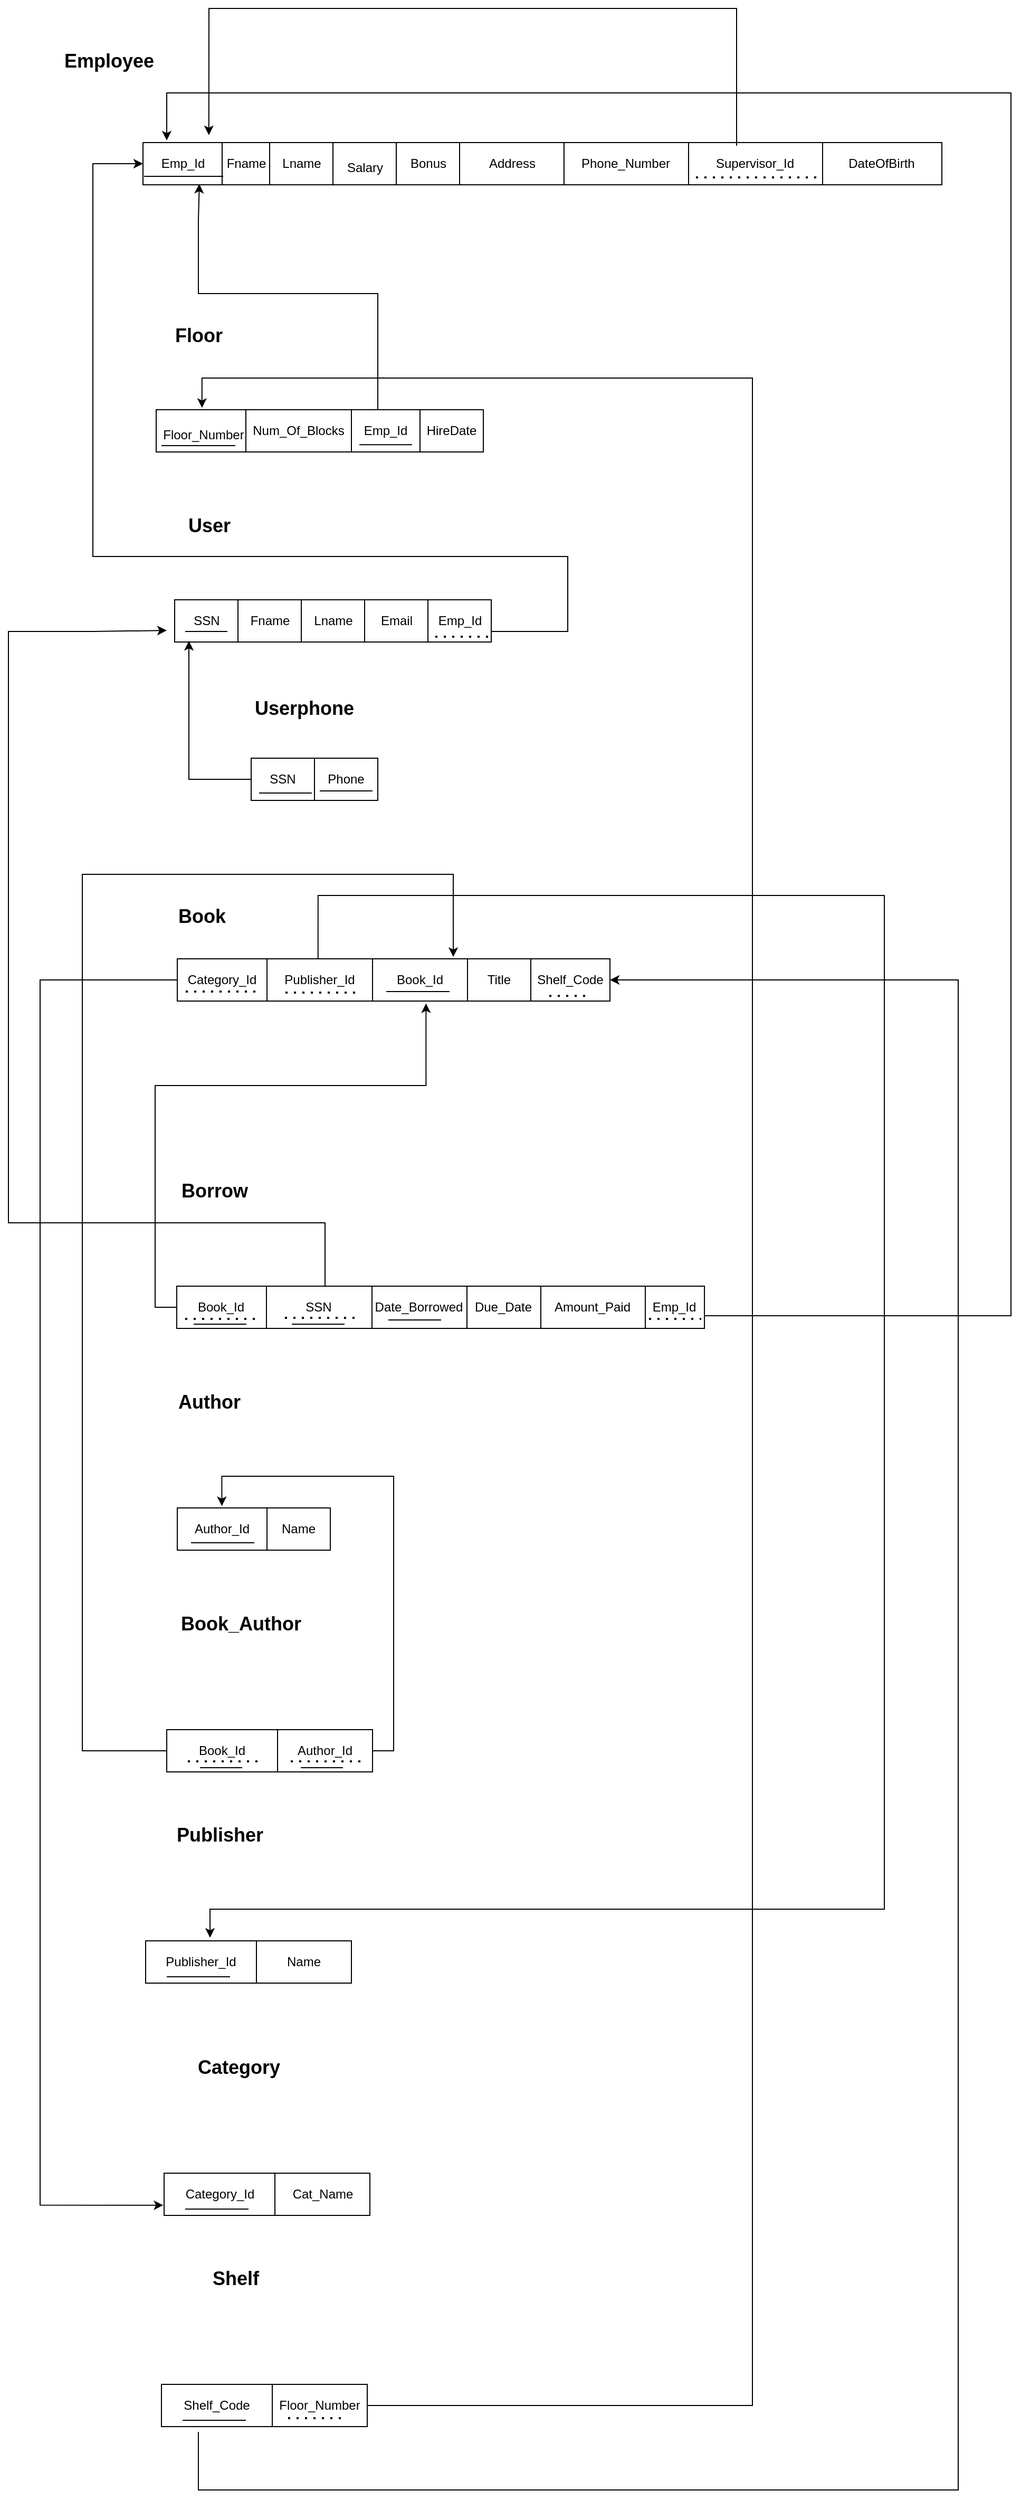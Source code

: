 <mxfile version="25.0.2">
  <diagram name="Page-1" id="RaXDIYB4RA_Cb1EncW4o">
    <mxGraphModel dx="1195" dy="803" grid="1" gridSize="10" guides="1" tooltips="1" connect="1" arrows="1" fold="1" page="1" pageScale="1" pageWidth="3300" pageHeight="4681" math="0" shadow="0">
      <root>
        <mxCell id="0" />
        <mxCell id="1" parent="0" />
        <mxCell id="tJPU9x7gonIQyWj_EVGw-1" value="&lt;h2 style=&quot;text-wrap: wrap;&quot;&gt;Employee &lt;/h2&gt;" style="text;html=1;align=center;verticalAlign=middle;resizable=0;points=[];autosize=1;strokeColor=none;fillColor=none;" parent="1" vertex="1">
          <mxGeometry x="180" y="30" width="110" height="60" as="geometry" />
        </mxCell>
        <mxCell id="tJPU9x7gonIQyWj_EVGw-2" value="" style="shape=table;startSize=0;container=1;collapsible=0;childLayout=tableLayout;" parent="1" vertex="1">
          <mxGeometry x="567.5" y="137" width="98.98" height="40" as="geometry" />
        </mxCell>
        <mxCell id="tJPU9x7gonIQyWj_EVGw-3" value="" style="shape=tableRow;horizontal=0;startSize=0;swimlaneHead=0;swimlaneBody=0;strokeColor=inherit;top=0;left=0;bottom=0;right=0;collapsible=0;dropTarget=0;fillColor=none;points=[[0,0.5],[1,0.5]];portConstraint=eastwest;" parent="tJPU9x7gonIQyWj_EVGw-2" vertex="1">
          <mxGeometry width="98.98" height="40" as="geometry" />
        </mxCell>
        <mxCell id="tJPU9x7gonIQyWj_EVGw-4" value="Address" style="shape=partialRectangle;html=1;whiteSpace=wrap;connectable=0;strokeColor=inherit;overflow=hidden;fillColor=none;top=0;left=0;bottom=0;right=0;pointerEvents=1;" parent="tJPU9x7gonIQyWj_EVGw-3" vertex="1">
          <mxGeometry width="99" height="40" as="geometry">
            <mxRectangle width="99" height="40" as="alternateBounds" />
          </mxGeometry>
        </mxCell>
        <mxCell id="tJPU9x7gonIQyWj_EVGw-6" value="" style="shape=table;startSize=0;container=1;collapsible=0;childLayout=tableLayout;" parent="1" vertex="1">
          <mxGeometry x="267.5" y="137" width="300" height="40" as="geometry" />
        </mxCell>
        <mxCell id="tJPU9x7gonIQyWj_EVGw-7" value="" style="shape=tableRow;horizontal=0;startSize=0;swimlaneHead=0;swimlaneBody=0;strokeColor=inherit;top=0;left=0;bottom=0;right=0;collapsible=0;dropTarget=0;fillColor=none;points=[[0,0.5],[1,0.5]];portConstraint=eastwest;" parent="tJPU9x7gonIQyWj_EVGw-6" vertex="1">
          <mxGeometry width="300" height="40" as="geometry" />
        </mxCell>
        <mxCell id="tJPU9x7gonIQyWj_EVGw-8" value="Emp_Id" style="shape=partialRectangle;html=1;whiteSpace=wrap;connectable=0;strokeColor=inherit;overflow=hidden;fillColor=none;top=0;left=0;bottom=0;right=0;pointerEvents=1;" parent="tJPU9x7gonIQyWj_EVGw-7" vertex="1">
          <mxGeometry width="75" height="40" as="geometry">
            <mxRectangle width="75" height="40" as="alternateBounds" />
          </mxGeometry>
        </mxCell>
        <mxCell id="tJPU9x7gonIQyWj_EVGw-9" value="Fname" style="shape=partialRectangle;html=1;whiteSpace=wrap;connectable=0;strokeColor=inherit;overflow=hidden;fillColor=none;top=0;left=0;bottom=0;right=0;pointerEvents=1;" parent="tJPU9x7gonIQyWj_EVGw-7" vertex="1">
          <mxGeometry x="75" width="45" height="40" as="geometry">
            <mxRectangle width="45" height="40" as="alternateBounds" />
          </mxGeometry>
        </mxCell>
        <mxCell id="tJPU9x7gonIQyWj_EVGw-10" value="Lname" style="shape=partialRectangle;html=1;whiteSpace=wrap;connectable=0;strokeColor=inherit;overflow=hidden;fillColor=none;top=0;left=0;bottom=0;right=0;pointerEvents=1;" parent="tJPU9x7gonIQyWj_EVGw-7" vertex="1">
          <mxGeometry x="120" width="60" height="40" as="geometry">
            <mxRectangle width="60" height="40" as="alternateBounds" />
          </mxGeometry>
        </mxCell>
        <mxCell id="tJPU9x7gonIQyWj_EVGw-11" value="&lt;br&gt;Salary&lt;div&gt;&lt;br/&gt;&lt;/div&gt;" style="shape=partialRectangle;html=1;whiteSpace=wrap;connectable=0;strokeColor=inherit;overflow=hidden;fillColor=none;top=0;left=0;bottom=0;right=0;pointerEvents=1;" parent="tJPU9x7gonIQyWj_EVGw-7" vertex="1">
          <mxGeometry x="180" width="60" height="40" as="geometry">
            <mxRectangle width="60" height="40" as="alternateBounds" />
          </mxGeometry>
        </mxCell>
        <mxCell id="tJPU9x7gonIQyWj_EVGw-12" value="Bonus" style="shape=partialRectangle;html=1;whiteSpace=wrap;connectable=0;strokeColor=inherit;overflow=hidden;fillColor=none;top=0;left=0;bottom=0;right=0;pointerEvents=1;" parent="tJPU9x7gonIQyWj_EVGw-7" vertex="1">
          <mxGeometry x="240" width="60" height="40" as="geometry">
            <mxRectangle width="60" height="40" as="alternateBounds" />
          </mxGeometry>
        </mxCell>
        <mxCell id="tJPU9x7gonIQyWj_EVGw-19" value="" style="shape=table;startSize=0;container=1;collapsible=0;childLayout=tableLayout;" parent="1" vertex="1">
          <mxGeometry x="666.48" y="137" width="358.04" height="40" as="geometry" />
        </mxCell>
        <mxCell id="tJPU9x7gonIQyWj_EVGw-20" value="" style="shape=tableRow;horizontal=0;startSize=0;swimlaneHead=0;swimlaneBody=0;strokeColor=inherit;top=0;left=0;bottom=0;right=0;collapsible=0;dropTarget=0;fillColor=none;points=[[0,0.5],[1,0.5]];portConstraint=eastwest;" parent="tJPU9x7gonIQyWj_EVGw-19" vertex="1">
          <mxGeometry width="358.04" height="40" as="geometry" />
        </mxCell>
        <mxCell id="tJPU9x7gonIQyWj_EVGw-21" value="Phone_Number" style="shape=partialRectangle;html=1;whiteSpace=wrap;connectable=0;strokeColor=inherit;overflow=hidden;fillColor=none;top=0;left=0;bottom=0;right=0;pointerEvents=1;" parent="tJPU9x7gonIQyWj_EVGw-20" vertex="1">
          <mxGeometry width="118" height="40" as="geometry">
            <mxRectangle width="118" height="40" as="alternateBounds" />
          </mxGeometry>
        </mxCell>
        <mxCell id="tJPU9x7gonIQyWj_EVGw-22" value="Supervisor_Id" style="shape=partialRectangle;html=1;whiteSpace=wrap;connectable=0;strokeColor=inherit;overflow=hidden;fillColor=none;top=0;left=0;bottom=0;right=0;pointerEvents=1;" parent="tJPU9x7gonIQyWj_EVGw-20" vertex="1">
          <mxGeometry x="118" width="127" height="40" as="geometry">
            <mxRectangle width="127" height="40" as="alternateBounds" />
          </mxGeometry>
        </mxCell>
        <mxCell id="tJPU9x7gonIQyWj_EVGw-23" value="DateOfBirth" style="shape=partialRectangle;html=1;whiteSpace=wrap;connectable=0;strokeColor=inherit;overflow=hidden;fillColor=none;top=0;left=0;bottom=0;right=0;pointerEvents=1;" parent="tJPU9x7gonIQyWj_EVGw-20" vertex="1">
          <mxGeometry x="245" width="113" height="40" as="geometry">
            <mxRectangle width="113" height="40" as="alternateBounds" />
          </mxGeometry>
        </mxCell>
        <mxCell id="tJPU9x7gonIQyWj_EVGw-25" value="" style="endArrow=none;dashed=1;html=1;dashPattern=1 3;strokeWidth=2;rounded=0;" parent="1" edge="1">
          <mxGeometry width="50" height="50" relative="1" as="geometry">
            <mxPoint x="905.5" y="170" as="sourcePoint" />
            <mxPoint x="785.5" y="170" as="targetPoint" />
          </mxGeometry>
        </mxCell>
        <mxCell id="tJPU9x7gonIQyWj_EVGw-26" value="" style="endArrow=none;html=1;rounded=0;exitX=0;exitY=0.5;exitDx=0;exitDy=0;" parent="1" edge="1">
          <mxGeometry width="50" height="50" relative="1" as="geometry">
            <mxPoint x="268.5" y="169" as="sourcePoint" />
            <mxPoint x="343.5" y="169" as="targetPoint" />
          </mxGeometry>
        </mxCell>
        <mxCell id="tJPU9x7gonIQyWj_EVGw-36" value="&lt;h2 style=&quot;text-wrap: wrap;&quot;&gt;Floor &lt;/h2&gt;" style="text;html=1;align=center;verticalAlign=middle;resizable=0;points=[];autosize=1;strokeColor=none;fillColor=none;" parent="1" vertex="1">
          <mxGeometry x="285" y="290" width="70" height="60" as="geometry" />
        </mxCell>
        <mxCell id="tJPU9x7gonIQyWj_EVGw-55" value="" style="shape=table;startSize=0;container=1;collapsible=0;childLayout=tableLayout;" parent="1" vertex="1">
          <mxGeometry x="370" y="390" width="115" height="-10" as="geometry" />
        </mxCell>
        <mxCell id="tJPU9x7gonIQyWj_EVGw-56" value="" style="shape=tableRow;horizontal=0;startSize=0;swimlaneHead=0;swimlaneBody=0;strokeColor=inherit;top=0;left=0;bottom=0;right=0;collapsible=0;dropTarget=0;fillColor=none;points=[[0,0.5],[1,0.5]];portConstraint=eastwest;" parent="tJPU9x7gonIQyWj_EVGw-55" vertex="1" visible="0">
          <mxGeometry width="115" height="40" as="geometry" />
        </mxCell>
        <mxCell id="tJPU9x7gonIQyWj_EVGw-57" value="Manager_Emp_Id" style="shape=partialRectangle;html=1;whiteSpace=wrap;connectable=0;strokeColor=inherit;overflow=hidden;fillColor=none;top=0;left=0;bottom=0;right=0;pointerEvents=1;" parent="tJPU9x7gonIQyWj_EVGw-56" vertex="1">
          <mxGeometry width="115" height="40" as="geometry">
            <mxRectangle width="115" height="40" as="alternateBounds" />
          </mxGeometry>
        </mxCell>
        <mxCell id="tJPU9x7gonIQyWj_EVGw-51" value="" style="shape=table;startSize=0;container=1;collapsible=0;childLayout=tableLayout;" parent="1" vertex="1">
          <mxGeometry x="280" y="390" width="90" height="40" as="geometry" />
        </mxCell>
        <mxCell id="tJPU9x7gonIQyWj_EVGw-52" value="" style="shape=tableRow;horizontal=0;startSize=0;swimlaneHead=0;swimlaneBody=0;strokeColor=inherit;top=0;left=0;bottom=0;right=0;collapsible=0;dropTarget=0;fillColor=none;points=[[0,0.5],[1,0.5]];portConstraint=eastwest;" parent="tJPU9x7gonIQyWj_EVGw-51" vertex="1">
          <mxGeometry width="90" height="40" as="geometry" />
        </mxCell>
        <mxCell id="tJPU9x7gonIQyWj_EVGw-53" value="&#xa;Floor_Number&#xa;&#xa;" style="shape=partialRectangle;html=1;whiteSpace=wrap;connectable=0;strokeColor=inherit;overflow=hidden;fillColor=none;top=0;left=0;bottom=0;right=0;pointerEvents=1;" parent="tJPU9x7gonIQyWj_EVGw-52" vertex="1">
          <mxGeometry width="90" height="40" as="geometry">
            <mxRectangle width="90" height="40" as="alternateBounds" />
          </mxGeometry>
        </mxCell>
        <mxCell id="tJPU9x7gonIQyWj_EVGw-59" value="" style="shape=table;startSize=0;container=1;collapsible=0;childLayout=tableLayout;" parent="1" vertex="1">
          <mxGeometry x="330" y="390" width="115" height="-10" as="geometry" />
        </mxCell>
        <mxCell id="tJPU9x7gonIQyWj_EVGw-60" value="" style="shape=tableRow;horizontal=0;startSize=0;swimlaneHead=0;swimlaneBody=0;strokeColor=inherit;top=0;left=0;bottom=0;right=0;collapsible=0;dropTarget=0;fillColor=none;points=[[0,0.5],[1,0.5]];portConstraint=eastwest;" parent="tJPU9x7gonIQyWj_EVGw-59" vertex="1" visible="0">
          <mxGeometry width="115" height="40" as="geometry" />
        </mxCell>
        <mxCell id="tJPU9x7gonIQyWj_EVGw-61" value="Manager_Emp_Id" style="shape=partialRectangle;html=1;whiteSpace=wrap;connectable=0;strokeColor=inherit;overflow=hidden;fillColor=none;top=0;left=0;bottom=0;right=0;pointerEvents=1;" parent="tJPU9x7gonIQyWj_EVGw-60" vertex="1">
          <mxGeometry width="115" height="40" as="geometry">
            <mxRectangle width="115" height="40" as="alternateBounds" />
          </mxGeometry>
        </mxCell>
        <mxCell id="tJPU9x7gonIQyWj_EVGw-67" value="" style="endArrow=none;html=1;rounded=0;" parent="1" edge="1">
          <mxGeometry width="50" height="50" relative="1" as="geometry">
            <mxPoint x="285" y="424" as="sourcePoint" />
            <mxPoint x="355" y="424" as="targetPoint" />
          </mxGeometry>
        </mxCell>
        <mxCell id="tJPU9x7gonIQyWj_EVGw-68" value="" style="shape=table;startSize=0;container=1;collapsible=0;childLayout=tableLayout;" parent="1" vertex="1">
          <mxGeometry x="365" y="390" width="100" height="40" as="geometry" />
        </mxCell>
        <mxCell id="tJPU9x7gonIQyWj_EVGw-69" value="" style="shape=tableRow;horizontal=0;startSize=0;swimlaneHead=0;swimlaneBody=0;strokeColor=inherit;top=0;left=0;bottom=0;right=0;collapsible=0;dropTarget=0;fillColor=none;points=[[0,0.5],[1,0.5]];portConstraint=eastwest;" parent="tJPU9x7gonIQyWj_EVGw-68" vertex="1">
          <mxGeometry width="100" height="40" as="geometry" />
        </mxCell>
        <mxCell id="tJPU9x7gonIQyWj_EVGw-70" value="Num_Of_Blocks" style="shape=partialRectangle;html=1;whiteSpace=wrap;connectable=0;strokeColor=inherit;overflow=hidden;fillColor=none;top=0;left=0;bottom=0;right=0;pointerEvents=1;" parent="tJPU9x7gonIQyWj_EVGw-69" vertex="1">
          <mxGeometry width="100" height="40" as="geometry">
            <mxRectangle width="100" height="40" as="alternateBounds" />
          </mxGeometry>
        </mxCell>
        <mxCell id="tJPU9x7gonIQyWj_EVGw-91" value="&lt;h2 style=&quot;text-wrap: wrap;&quot;&gt;User &lt;/h2&gt;" style="text;html=1;align=center;verticalAlign=middle;resizable=0;points=[];autosize=1;strokeColor=none;fillColor=none;" parent="1" vertex="1">
          <mxGeometry x="300" y="470" width="60" height="60" as="geometry" />
        </mxCell>
        <mxCell id="tJPU9x7gonIQyWj_EVGw-93" value="&lt;h2 style=&quot;text-wrap: wrap;&quot;&gt;Book &lt;/h2&gt;" style="text;html=1;align=center;verticalAlign=middle;resizable=0;points=[];autosize=1;strokeColor=none;fillColor=none;" parent="1" vertex="1">
          <mxGeometry x="287.5" y="840" width="70" height="60" as="geometry" />
        </mxCell>
        <mxCell id="tJPU9x7gonIQyWj_EVGw-94" value="" style="shape=table;startSize=0;container=1;collapsible=0;childLayout=tableLayout;" parent="1" vertex="1">
          <mxGeometry x="300" y="910" width="275" height="40" as="geometry" />
        </mxCell>
        <mxCell id="tJPU9x7gonIQyWj_EVGw-95" value="" style="shape=tableRow;horizontal=0;startSize=0;swimlaneHead=0;swimlaneBody=0;strokeColor=inherit;top=0;left=0;bottom=0;right=0;collapsible=0;dropTarget=0;fillColor=none;points=[[0,0.5],[1,0.5]];portConstraint=eastwest;" parent="tJPU9x7gonIQyWj_EVGw-94" vertex="1">
          <mxGeometry width="275" height="40" as="geometry" />
        </mxCell>
        <mxCell id="tJPU9x7gonIQyWj_EVGw-96" value="Category_Id" style="shape=partialRectangle;html=1;whiteSpace=wrap;connectable=0;strokeColor=inherit;overflow=hidden;fillColor=none;top=0;left=0;bottom=0;right=0;pointerEvents=1;" parent="tJPU9x7gonIQyWj_EVGw-95" vertex="1">
          <mxGeometry width="85" height="40" as="geometry">
            <mxRectangle width="85" height="40" as="alternateBounds" />
          </mxGeometry>
        </mxCell>
        <mxCell id="tJPU9x7gonIQyWj_EVGw-97" value="Publisher_Id" style="shape=partialRectangle;html=1;whiteSpace=wrap;connectable=0;strokeColor=inherit;overflow=hidden;fillColor=none;top=0;left=0;bottom=0;right=0;pointerEvents=1;" parent="tJPU9x7gonIQyWj_EVGw-95" vertex="1">
          <mxGeometry x="85" width="100" height="40" as="geometry">
            <mxRectangle width="100" height="40" as="alternateBounds" />
          </mxGeometry>
        </mxCell>
        <mxCell id="tJPU9x7gonIQyWj_EVGw-98" value="Book_Id" style="shape=partialRectangle;html=1;whiteSpace=wrap;connectable=0;strokeColor=inherit;overflow=hidden;fillColor=none;top=0;left=0;bottom=0;right=0;pointerEvents=1;" parent="tJPU9x7gonIQyWj_EVGw-95" vertex="1">
          <mxGeometry x="185" width="90" height="40" as="geometry">
            <mxRectangle width="90" height="40" as="alternateBounds" />
          </mxGeometry>
        </mxCell>
        <mxCell id="tJPU9x7gonIQyWj_EVGw-99" value="" style="endArrow=none;dashed=1;html=1;dashPattern=1 3;strokeWidth=2;rounded=0;" parent="1" edge="1">
          <mxGeometry width="50" height="50" relative="1" as="geometry">
            <mxPoint x="308" y="941" as="sourcePoint" />
            <mxPoint x="378" y="941" as="targetPoint" />
          </mxGeometry>
        </mxCell>
        <mxCell id="tJPU9x7gonIQyWj_EVGw-100" value="" style="endArrow=none;dashed=1;html=1;dashPattern=1 3;strokeWidth=2;rounded=0;" parent="1" edge="1">
          <mxGeometry width="50" height="50" relative="1" as="geometry">
            <mxPoint x="402.5" y="942" as="sourcePoint" />
            <mxPoint x="472.5" y="942" as="targetPoint" />
          </mxGeometry>
        </mxCell>
        <mxCell id="tJPU9x7gonIQyWj_EVGw-101" value="" style="endArrow=none;html=1;rounded=0;" parent="1" edge="1">
          <mxGeometry width="50" height="50" relative="1" as="geometry">
            <mxPoint x="498" y="941" as="sourcePoint" />
            <mxPoint x="558" y="941" as="targetPoint" />
          </mxGeometry>
        </mxCell>
        <mxCell id="tJPU9x7gonIQyWj_EVGw-102" value="" style="shape=table;startSize=0;container=1;collapsible=0;childLayout=tableLayout;" parent="1" vertex="1">
          <mxGeometry x="575" y="910" width="60" height="40" as="geometry" />
        </mxCell>
        <mxCell id="tJPU9x7gonIQyWj_EVGw-103" value="" style="shape=tableRow;horizontal=0;startSize=0;swimlaneHead=0;swimlaneBody=0;strokeColor=inherit;top=0;left=0;bottom=0;right=0;collapsible=0;dropTarget=0;fillColor=none;points=[[0,0.5],[1,0.5]];portConstraint=eastwest;" parent="tJPU9x7gonIQyWj_EVGw-102" vertex="1">
          <mxGeometry width="60" height="40" as="geometry" />
        </mxCell>
        <mxCell id="tJPU9x7gonIQyWj_EVGw-104" value="Title" style="shape=partialRectangle;html=1;whiteSpace=wrap;connectable=0;strokeColor=inherit;overflow=hidden;fillColor=none;top=0;left=0;bottom=0;right=0;pointerEvents=1;" parent="tJPU9x7gonIQyWj_EVGw-103" vertex="1">
          <mxGeometry width="60" height="40" as="geometry">
            <mxRectangle width="60" height="40" as="alternateBounds" />
          </mxGeometry>
        </mxCell>
        <mxCell id="tJPU9x7gonIQyWj_EVGw-105" value="&lt;h2 style=&quot;text-wrap: wrap;&quot;&gt;Borrow &lt;/h2&gt;" style="text;html=1;align=center;verticalAlign=middle;resizable=0;points=[];autosize=1;strokeColor=none;fillColor=none;" parent="1" vertex="1">
          <mxGeometry x="290" y="1100" width="90" height="60" as="geometry" />
        </mxCell>
        <mxCell id="tJPU9x7gonIQyWj_EVGw-106" value="" style="shape=table;startSize=0;container=1;collapsible=0;childLayout=tableLayout;" parent="1" vertex="1">
          <mxGeometry x="299.48" y="1220" width="275" height="40" as="geometry" />
        </mxCell>
        <mxCell id="tJPU9x7gonIQyWj_EVGw-107" value="" style="shape=tableRow;horizontal=0;startSize=0;swimlaneHead=0;swimlaneBody=0;strokeColor=inherit;top=0;left=0;bottom=0;right=0;collapsible=0;dropTarget=0;fillColor=none;points=[[0,0.5],[1,0.5]];portConstraint=eastwest;" parent="tJPU9x7gonIQyWj_EVGw-106" vertex="1">
          <mxGeometry width="275" height="40" as="geometry" />
        </mxCell>
        <mxCell id="tJPU9x7gonIQyWj_EVGw-108" value="Book_Id" style="shape=partialRectangle;html=1;whiteSpace=wrap;connectable=0;strokeColor=inherit;overflow=hidden;fillColor=none;top=0;left=0;bottom=0;right=0;pointerEvents=1;" parent="tJPU9x7gonIQyWj_EVGw-107" vertex="1">
          <mxGeometry width="85" height="40" as="geometry">
            <mxRectangle width="85" height="40" as="alternateBounds" />
          </mxGeometry>
        </mxCell>
        <mxCell id="tJPU9x7gonIQyWj_EVGw-109" value="SSN" style="shape=partialRectangle;html=1;whiteSpace=wrap;connectable=0;strokeColor=inherit;overflow=hidden;fillColor=none;top=0;left=0;bottom=0;right=0;pointerEvents=1;" parent="tJPU9x7gonIQyWj_EVGw-107" vertex="1">
          <mxGeometry x="85" width="100" height="40" as="geometry">
            <mxRectangle width="100" height="40" as="alternateBounds" />
          </mxGeometry>
        </mxCell>
        <mxCell id="tJPU9x7gonIQyWj_EVGw-110" value="Date_Borrowed" style="shape=partialRectangle;html=1;whiteSpace=wrap;connectable=0;strokeColor=inherit;overflow=hidden;fillColor=none;top=0;left=0;bottom=0;right=0;pointerEvents=1;" parent="tJPU9x7gonIQyWj_EVGw-107" vertex="1">
          <mxGeometry x="185" width="90" height="40" as="geometry">
            <mxRectangle width="90" height="40" as="alternateBounds" />
          </mxGeometry>
        </mxCell>
        <mxCell id="tJPU9x7gonIQyWj_EVGw-111" value="" style="endArrow=none;dashed=1;html=1;dashPattern=1 3;strokeWidth=2;rounded=0;" parent="1" edge="1">
          <mxGeometry width="50" height="50" relative="1" as="geometry">
            <mxPoint x="307.48" y="1251" as="sourcePoint" />
            <mxPoint x="377.48" y="1251" as="targetPoint" />
          </mxGeometry>
        </mxCell>
        <mxCell id="tJPU9x7gonIQyWj_EVGw-112" value="" style="endArrow=none;dashed=1;html=1;dashPattern=1 3;strokeWidth=2;rounded=0;" parent="1" edge="1">
          <mxGeometry width="50" height="50" relative="1" as="geometry">
            <mxPoint x="401.98" y="1250" as="sourcePoint" />
            <mxPoint x="471.98" y="1250" as="targetPoint" />
          </mxGeometry>
        </mxCell>
        <mxCell id="tJPU9x7gonIQyWj_EVGw-114" value="" style="shape=table;startSize=0;container=1;collapsible=0;childLayout=tableLayout;" parent="1" vertex="1">
          <mxGeometry x="574.48" y="1220" width="70" height="40" as="geometry" />
        </mxCell>
        <mxCell id="tJPU9x7gonIQyWj_EVGw-115" value="" style="shape=tableRow;horizontal=0;startSize=0;swimlaneHead=0;swimlaneBody=0;strokeColor=inherit;top=0;left=0;bottom=0;right=0;collapsible=0;dropTarget=0;fillColor=none;points=[[0,0.5],[1,0.5]];portConstraint=eastwest;" parent="tJPU9x7gonIQyWj_EVGw-114" vertex="1">
          <mxGeometry width="70" height="40" as="geometry" />
        </mxCell>
        <mxCell id="tJPU9x7gonIQyWj_EVGw-116" value="Due_Date" style="shape=partialRectangle;html=1;whiteSpace=wrap;connectable=0;strokeColor=inherit;overflow=hidden;fillColor=none;top=0;left=0;bottom=0;right=0;pointerEvents=1;" parent="tJPU9x7gonIQyWj_EVGw-115" vertex="1">
          <mxGeometry width="70" height="40" as="geometry">
            <mxRectangle width="70" height="40" as="alternateBounds" />
          </mxGeometry>
        </mxCell>
        <mxCell id="tJPU9x7gonIQyWj_EVGw-117" value="" style="shape=table;startSize=0;container=1;collapsible=0;childLayout=tableLayout;" parent="1" vertex="1">
          <mxGeometry x="644.48" y="1220" width="155.04" height="40" as="geometry" />
        </mxCell>
        <mxCell id="tJPU9x7gonIQyWj_EVGw-118" value="" style="shape=tableRow;horizontal=0;startSize=0;swimlaneHead=0;swimlaneBody=0;strokeColor=inherit;top=0;left=0;bottom=0;right=0;collapsible=0;dropTarget=0;fillColor=none;points=[[0,0.5],[1,0.5]];portConstraint=eastwest;" parent="tJPU9x7gonIQyWj_EVGw-117" vertex="1">
          <mxGeometry width="155.04" height="40" as="geometry" />
        </mxCell>
        <mxCell id="tJPU9x7gonIQyWj_EVGw-119" value="Amount_Paid" style="shape=partialRectangle;html=1;whiteSpace=wrap;connectable=0;strokeColor=inherit;overflow=hidden;fillColor=none;top=0;left=0;bottom=0;right=0;pointerEvents=1;" parent="tJPU9x7gonIQyWj_EVGw-118" vertex="1">
          <mxGeometry width="99" height="40" as="geometry">
            <mxRectangle width="99" height="40" as="alternateBounds" />
          </mxGeometry>
        </mxCell>
        <mxCell id="tJPU9x7gonIQyWj_EVGw-120" value="Emp_Id" style="shape=partialRectangle;html=1;whiteSpace=wrap;connectable=0;strokeColor=inherit;overflow=hidden;fillColor=none;top=0;left=0;bottom=0;right=0;pointerEvents=1;" parent="tJPU9x7gonIQyWj_EVGw-118" vertex="1">
          <mxGeometry x="99" width="56" height="40" as="geometry">
            <mxRectangle width="56" height="40" as="alternateBounds" />
          </mxGeometry>
        </mxCell>
        <mxCell id="tJPU9x7gonIQyWj_EVGw-130" value="&lt;h2 style=&quot;text-wrap: wrap;&quot;&gt;Author  &lt;/h2&gt;" style="text;html=1;align=center;verticalAlign=middle;resizable=0;points=[];autosize=1;strokeColor=none;fillColor=none;" parent="1" vertex="1">
          <mxGeometry x="290" y="1300" width="80" height="60" as="geometry" />
        </mxCell>
        <mxCell id="tJPU9x7gonIQyWj_EVGw-132" value="" style="shape=table;startSize=0;container=1;collapsible=0;childLayout=tableLayout;" parent="1" vertex="1">
          <mxGeometry x="300" y="1430" width="145" height="40" as="geometry" />
        </mxCell>
        <mxCell id="tJPU9x7gonIQyWj_EVGw-133" value="" style="shape=tableRow;horizontal=0;startSize=0;swimlaneHead=0;swimlaneBody=0;strokeColor=inherit;top=0;left=0;bottom=0;right=0;collapsible=0;dropTarget=0;fillColor=none;points=[[0,0.5],[1,0.5]];portConstraint=eastwest;" parent="tJPU9x7gonIQyWj_EVGw-132" vertex="1">
          <mxGeometry width="145" height="40" as="geometry" />
        </mxCell>
        <mxCell id="tJPU9x7gonIQyWj_EVGw-134" value="Author_Id" style="shape=partialRectangle;html=1;whiteSpace=wrap;connectable=0;strokeColor=inherit;overflow=hidden;fillColor=none;top=0;left=0;bottom=0;right=0;pointerEvents=1;" parent="tJPU9x7gonIQyWj_EVGw-133" vertex="1">
          <mxGeometry width="85" height="40" as="geometry">
            <mxRectangle width="85" height="40" as="alternateBounds" />
          </mxGeometry>
        </mxCell>
        <mxCell id="tJPU9x7gonIQyWj_EVGw-135" value="Name" style="shape=partialRectangle;html=1;whiteSpace=wrap;connectable=0;strokeColor=inherit;overflow=hidden;fillColor=none;top=0;left=0;bottom=0;right=0;pointerEvents=1;" parent="tJPU9x7gonIQyWj_EVGw-133" vertex="1">
          <mxGeometry x="85" width="60" height="40" as="geometry">
            <mxRectangle width="60" height="40" as="alternateBounds" />
          </mxGeometry>
        </mxCell>
        <mxCell id="tJPU9x7gonIQyWj_EVGw-136" value="" style="endArrow=none;html=1;rounded=0;" parent="1" edge="1">
          <mxGeometry width="50" height="50" relative="1" as="geometry">
            <mxPoint x="313" y="1463" as="sourcePoint" />
            <mxPoint x="373" y="1463" as="targetPoint" />
          </mxGeometry>
        </mxCell>
        <mxCell id="tJPU9x7gonIQyWj_EVGw-149" value="" style="shape=table;startSize=0;container=1;collapsible=0;childLayout=tableLayout;" parent="1" vertex="1">
          <mxGeometry x="290" y="1640" width="195" height="40" as="geometry" />
        </mxCell>
        <mxCell id="tJPU9x7gonIQyWj_EVGw-150" value="" style="shape=tableRow;horizontal=0;startSize=0;swimlaneHead=0;swimlaneBody=0;strokeColor=inherit;top=0;left=0;bottom=0;right=0;collapsible=0;dropTarget=0;fillColor=none;points=[[0,0.5],[1,0.5]];portConstraint=eastwest;" parent="tJPU9x7gonIQyWj_EVGw-149" vertex="1">
          <mxGeometry width="195" height="40" as="geometry" />
        </mxCell>
        <mxCell id="tJPU9x7gonIQyWj_EVGw-151" value="Book_Id" style="shape=partialRectangle;html=1;whiteSpace=wrap;connectable=0;strokeColor=inherit;overflow=hidden;fillColor=none;top=0;left=0;bottom=0;right=0;pointerEvents=1;" parent="tJPU9x7gonIQyWj_EVGw-150" vertex="1">
          <mxGeometry width="105" height="40" as="geometry">
            <mxRectangle width="105" height="40" as="alternateBounds" />
          </mxGeometry>
        </mxCell>
        <mxCell id="tJPU9x7gonIQyWj_EVGw-152" value="Author_Id" style="shape=partialRectangle;html=1;whiteSpace=wrap;connectable=0;strokeColor=inherit;overflow=hidden;fillColor=none;top=0;left=0;bottom=0;right=0;pointerEvents=1;" parent="tJPU9x7gonIQyWj_EVGw-150" vertex="1">
          <mxGeometry x="105" width="90" height="40" as="geometry">
            <mxRectangle width="90" height="40" as="alternateBounds" />
          </mxGeometry>
        </mxCell>
        <mxCell id="tJPU9x7gonIQyWj_EVGw-153" value="&lt;h2 style=&quot;text-wrap: wrap;&quot;&gt;Book_Author  &lt;/h2&gt;" style="text;html=1;align=center;verticalAlign=middle;resizable=0;points=[];autosize=1;strokeColor=none;fillColor=none;" parent="1" vertex="1">
          <mxGeometry x="290" y="1510" width="140" height="60" as="geometry" />
        </mxCell>
        <mxCell id="tJPU9x7gonIQyWj_EVGw-154" value="" style="endArrow=none;dashed=1;html=1;dashPattern=1 3;strokeWidth=2;rounded=0;" parent="1" edge="1">
          <mxGeometry width="50" height="50" relative="1" as="geometry">
            <mxPoint x="310" y="1670" as="sourcePoint" />
            <mxPoint x="380" y="1670" as="targetPoint" />
          </mxGeometry>
        </mxCell>
        <mxCell id="tJPU9x7gonIQyWj_EVGw-155" value="" style="endArrow=none;dashed=1;html=1;dashPattern=1 3;strokeWidth=2;rounded=0;" parent="1" edge="1">
          <mxGeometry width="50" height="50" relative="1" as="geometry">
            <mxPoint x="407.5" y="1670" as="sourcePoint" />
            <mxPoint x="477.5" y="1670" as="targetPoint" />
          </mxGeometry>
        </mxCell>
        <mxCell id="tJPU9x7gonIQyWj_EVGw-164" value="" style="shape=table;startSize=0;container=1;collapsible=0;childLayout=tableLayout;" parent="1" vertex="1">
          <mxGeometry x="287.5" y="2060" width="195" height="40" as="geometry" />
        </mxCell>
        <mxCell id="tJPU9x7gonIQyWj_EVGw-165" value="" style="shape=tableRow;horizontal=0;startSize=0;swimlaneHead=0;swimlaneBody=0;strokeColor=inherit;top=0;left=0;bottom=0;right=0;collapsible=0;dropTarget=0;fillColor=none;points=[[0,0.5],[1,0.5]];portConstraint=eastwest;" parent="tJPU9x7gonIQyWj_EVGw-164" vertex="1">
          <mxGeometry width="195" height="40" as="geometry" />
        </mxCell>
        <mxCell id="tJPU9x7gonIQyWj_EVGw-166" value="Category_Id" style="shape=partialRectangle;html=1;whiteSpace=wrap;connectable=0;strokeColor=inherit;overflow=hidden;fillColor=none;top=0;left=0;bottom=0;right=0;pointerEvents=1;" parent="tJPU9x7gonIQyWj_EVGw-165" vertex="1">
          <mxGeometry width="105" height="40" as="geometry">
            <mxRectangle width="105" height="40" as="alternateBounds" />
          </mxGeometry>
        </mxCell>
        <mxCell id="tJPU9x7gonIQyWj_EVGw-167" value="Cat_Name" style="shape=partialRectangle;html=1;whiteSpace=wrap;connectable=0;strokeColor=inherit;overflow=hidden;fillColor=none;top=0;left=0;bottom=0;right=0;pointerEvents=1;" parent="tJPU9x7gonIQyWj_EVGw-165" vertex="1">
          <mxGeometry x="105" width="90" height="40" as="geometry">
            <mxRectangle width="90" height="40" as="alternateBounds" />
          </mxGeometry>
        </mxCell>
        <mxCell id="tJPU9x7gonIQyWj_EVGw-168" value="&lt;h2 style=&quot;text-wrap: wrap;&quot;&gt; Category    &lt;/h2&gt;" style="text;html=1;align=center;verticalAlign=middle;resizable=0;points=[];autosize=1;strokeColor=none;fillColor=none;" parent="1" vertex="1">
          <mxGeometry x="307.5" y="1930" width="100" height="60" as="geometry" />
        </mxCell>
        <mxCell id="tJPU9x7gonIQyWj_EVGw-169" value="" style="endArrow=none;html=1;rounded=0;" parent="1" edge="1">
          <mxGeometry width="50" height="50" relative="1" as="geometry">
            <mxPoint x="307.5" y="2094" as="sourcePoint" />
            <mxPoint x="367.5" y="2094" as="targetPoint" />
          </mxGeometry>
        </mxCell>
        <mxCell id="tJPU9x7gonIQyWj_EVGw-170" value="" style="shape=table;startSize=0;container=1;collapsible=0;childLayout=tableLayout;" parent="1" vertex="1">
          <mxGeometry x="285" y="2260" width="195" height="40" as="geometry" />
        </mxCell>
        <mxCell id="tJPU9x7gonIQyWj_EVGw-171" value="" style="shape=tableRow;horizontal=0;startSize=0;swimlaneHead=0;swimlaneBody=0;strokeColor=inherit;top=0;left=0;bottom=0;right=0;collapsible=0;dropTarget=0;fillColor=none;points=[[0,0.5],[1,0.5]];portConstraint=eastwest;" parent="tJPU9x7gonIQyWj_EVGw-170" vertex="1">
          <mxGeometry width="195" height="40" as="geometry" />
        </mxCell>
        <mxCell id="tJPU9x7gonIQyWj_EVGw-172" value="Shelf_Code" style="shape=partialRectangle;html=1;whiteSpace=wrap;connectable=0;strokeColor=inherit;overflow=hidden;fillColor=none;top=0;left=0;bottom=0;right=0;pointerEvents=1;" parent="tJPU9x7gonIQyWj_EVGw-171" vertex="1">
          <mxGeometry width="105" height="40" as="geometry">
            <mxRectangle width="105" height="40" as="alternateBounds" />
          </mxGeometry>
        </mxCell>
        <mxCell id="tJPU9x7gonIQyWj_EVGw-173" value="Floor_Number" style="shape=partialRectangle;html=1;whiteSpace=wrap;connectable=0;strokeColor=inherit;overflow=hidden;fillColor=none;top=0;left=0;bottom=0;right=0;pointerEvents=1;" parent="tJPU9x7gonIQyWj_EVGw-171" vertex="1">
          <mxGeometry x="105" width="90" height="40" as="geometry">
            <mxRectangle width="90" height="40" as="alternateBounds" />
          </mxGeometry>
        </mxCell>
        <mxCell id="tJPU9x7gonIQyWj_EVGw-174" value="&lt;h2 style=&quot;text-wrap: wrap;&quot;&gt; Shelf    &lt;/h2&gt;" style="text;html=1;align=center;verticalAlign=middle;resizable=0;points=[];autosize=1;strokeColor=none;fillColor=none;" parent="1" vertex="1">
          <mxGeometry x="320" y="2130" width="70" height="60" as="geometry" />
        </mxCell>
        <mxCell id="tJPU9x7gonIQyWj_EVGw-175" value="" style="endArrow=none;html=1;rounded=0;" parent="1" edge="1">
          <mxGeometry width="50" height="50" relative="1" as="geometry">
            <mxPoint x="305" y="2294" as="sourcePoint" />
            <mxPoint x="365" y="2294" as="targetPoint" />
          </mxGeometry>
        </mxCell>
        <mxCell id="tJPU9x7gonIQyWj_EVGw-156" value="" style="shape=table;startSize=0;container=1;collapsible=0;childLayout=tableLayout;" parent="1" vertex="1">
          <mxGeometry x="270" y="1840" width="195" height="40" as="geometry" />
        </mxCell>
        <mxCell id="tJPU9x7gonIQyWj_EVGw-157" value="" style="shape=tableRow;horizontal=0;startSize=0;swimlaneHead=0;swimlaneBody=0;strokeColor=inherit;top=0;left=0;bottom=0;right=0;collapsible=0;dropTarget=0;fillColor=none;points=[[0,0.5],[1,0.5]];portConstraint=eastwest;" parent="tJPU9x7gonIQyWj_EVGw-156" vertex="1">
          <mxGeometry width="195" height="40" as="geometry" />
        </mxCell>
        <mxCell id="tJPU9x7gonIQyWj_EVGw-158" value="Publisher_Id" style="shape=partialRectangle;html=1;whiteSpace=wrap;connectable=0;strokeColor=inherit;overflow=hidden;fillColor=none;top=0;left=0;bottom=0;right=0;pointerEvents=1;" parent="tJPU9x7gonIQyWj_EVGw-157" vertex="1">
          <mxGeometry width="105" height="40" as="geometry">
            <mxRectangle width="105" height="40" as="alternateBounds" />
          </mxGeometry>
        </mxCell>
        <mxCell id="tJPU9x7gonIQyWj_EVGw-159" value="Name" style="shape=partialRectangle;html=1;whiteSpace=wrap;connectable=0;strokeColor=inherit;overflow=hidden;fillColor=none;top=0;left=0;bottom=0;right=0;pointerEvents=1;" parent="tJPU9x7gonIQyWj_EVGw-157" vertex="1">
          <mxGeometry x="105" width="90" height="40" as="geometry">
            <mxRectangle width="90" height="40" as="alternateBounds" />
          </mxGeometry>
        </mxCell>
        <mxCell id="tJPU9x7gonIQyWj_EVGw-160" value="&lt;h2 style=&quot;text-wrap: wrap;&quot;&gt; Publisher   &lt;/h2&gt;" style="text;html=1;align=center;verticalAlign=middle;resizable=0;points=[];autosize=1;strokeColor=none;fillColor=none;" parent="1" vertex="1">
          <mxGeometry x="285" y="1710" width="110" height="60" as="geometry" />
        </mxCell>
        <mxCell id="tJPU9x7gonIQyWj_EVGw-163" value="" style="endArrow=none;html=1;rounded=0;" parent="1" edge="1">
          <mxGeometry width="50" height="50" relative="1" as="geometry">
            <mxPoint x="290" y="1874" as="sourcePoint" />
            <mxPoint x="350" y="1874" as="targetPoint" />
          </mxGeometry>
        </mxCell>
        <mxCell id="tJPU9x7gonIQyWj_EVGw-185" style="edgeStyle=orthogonalEdgeStyle;rounded=0;orthogonalLoop=1;jettySize=auto;html=1;exitX=0;exitY=0.5;exitDx=0;exitDy=0;entryX=0.857;entryY=1.055;entryDx=0;entryDy=0;entryPerimeter=0;" parent="1" source="tJPU9x7gonIQyWj_EVGw-107" target="tJPU9x7gonIQyWj_EVGw-95" edge="1">
          <mxGeometry relative="1" as="geometry">
            <Array as="points">
              <mxPoint x="279" y="1240" />
              <mxPoint x="279" y="1030" />
              <mxPoint x="536" y="1030" />
            </Array>
          </mxGeometry>
        </mxCell>
        <mxCell id="tJPU9x7gonIQyWj_EVGw-186" style="edgeStyle=orthogonalEdgeStyle;rounded=0;orthogonalLoop=1;jettySize=auto;html=1;" parent="1" edge="1" source="tJPU9x7gonIQyWj_EVGw-118">
          <mxGeometry relative="1" as="geometry">
            <mxPoint x="790" y="1440" as="sourcePoint" />
            <mxPoint x="290" y="135" as="targetPoint" />
            <Array as="points">
              <mxPoint x="1090" y="1248" />
              <mxPoint x="1090" y="90" />
              <mxPoint x="290" y="90" />
              <mxPoint x="290" y="135" />
            </Array>
          </mxGeometry>
        </mxCell>
        <mxCell id="tJPU9x7gonIQyWj_EVGw-188" value="" style="endArrow=classic;html=1;rounded=0;entryX=-0.125;entryY=0.725;entryDx=0;entryDy=0;entryPerimeter=0;" parent="1" target="j-Yj_T3Q55BayFIlYUzS-52" edge="1">
          <mxGeometry width="50" height="50" relative="1" as="geometry">
            <mxPoint x="440" y="1220" as="sourcePoint" />
            <mxPoint x="250" y="599" as="targetPoint" />
            <Array as="points">
              <mxPoint x="440" y="1160" />
              <mxPoint x="430" y="1160" />
              <mxPoint x="330" y="1160" />
              <mxPoint x="140" y="1160" />
              <mxPoint x="140" y="940" />
              <mxPoint x="140" y="810" />
              <mxPoint x="140" y="730" />
              <mxPoint x="140" y="700" />
              <mxPoint x="140" y="600" />
              <mxPoint x="220" y="600" />
            </Array>
          </mxGeometry>
        </mxCell>
        <mxCell id="tJPU9x7gonIQyWj_EVGw-189" style="edgeStyle=orthogonalEdgeStyle;rounded=0;orthogonalLoop=1;jettySize=auto;html=1;exitX=1;exitY=0.5;exitDx=0;exitDy=0;entryX=0.291;entryY=-0.045;entryDx=0;entryDy=0;entryPerimeter=0;" parent="1" source="tJPU9x7gonIQyWj_EVGw-150" target="tJPU9x7gonIQyWj_EVGw-133" edge="1">
          <mxGeometry relative="1" as="geometry">
            <Array as="points">
              <mxPoint x="505" y="1660" />
              <mxPoint x="505" y="1400" />
              <mxPoint x="342" y="1400" />
            </Array>
          </mxGeometry>
        </mxCell>
        <mxCell id="tJPU9x7gonIQyWj_EVGw-190" style="edgeStyle=orthogonalEdgeStyle;rounded=0;orthogonalLoop=1;jettySize=auto;html=1;exitX=0;exitY=0.5;exitDx=0;exitDy=0;entryX=0.951;entryY=-0.045;entryDx=0;entryDy=0;entryPerimeter=0;" parent="1" source="tJPU9x7gonIQyWj_EVGw-150" target="tJPU9x7gonIQyWj_EVGw-95" edge="1">
          <mxGeometry relative="1" as="geometry">
            <Array as="points">
              <mxPoint x="210" y="1660" />
              <mxPoint x="210" y="830" />
              <mxPoint x="561" y="830" />
            </Array>
          </mxGeometry>
        </mxCell>
        <mxCell id="tJPU9x7gonIQyWj_EVGw-191" value="" style="endArrow=none;dashed=1;html=1;dashPattern=1 3;strokeWidth=2;rounded=0;" parent="1" edge="1">
          <mxGeometry width="50" height="50" relative="1" as="geometry">
            <mxPoint x="405" y="2292" as="sourcePoint" />
            <mxPoint x="455" y="2292" as="targetPoint" />
          </mxGeometry>
        </mxCell>
        <mxCell id="tJPU9x7gonIQyWj_EVGw-192" style="edgeStyle=orthogonalEdgeStyle;rounded=0;orthogonalLoop=1;jettySize=auto;html=1;exitX=1;exitY=0.5;exitDx=0;exitDy=0;entryX=0.482;entryY=-0.045;entryDx=0;entryDy=0;entryPerimeter=0;" parent="1" source="tJPU9x7gonIQyWj_EVGw-171" target="tJPU9x7gonIQyWj_EVGw-52" edge="1">
          <mxGeometry relative="1" as="geometry">
            <mxPoint x="824.97" y="2619.96" as="sourcePoint" />
            <mxPoint x="700" y="409.96" as="targetPoint" />
            <Array as="points">
              <mxPoint x="845" y="2280" />
              <mxPoint x="845" y="360" />
              <mxPoint x="323" y="360" />
            </Array>
          </mxGeometry>
        </mxCell>
        <mxCell id="tJPU9x7gonIQyWj_EVGw-195" style="edgeStyle=orthogonalEdgeStyle;rounded=0;orthogonalLoop=1;jettySize=auto;html=1;exitX=0.485;exitY=-0.005;exitDx=0;exitDy=0;exitPerimeter=0;entryX=0.313;entryY=-0.075;entryDx=0;entryDy=0;entryPerimeter=0;" parent="1" source="tJPU9x7gonIQyWj_EVGw-95" target="tJPU9x7gonIQyWj_EVGw-157" edge="1">
          <mxGeometry relative="1" as="geometry">
            <Array as="points">
              <mxPoint x="433" y="850" />
              <mxPoint x="970" y="850" />
              <mxPoint x="970" y="1810" />
              <mxPoint x="331" y="1810" />
            </Array>
            <mxPoint x="350" y="1830" as="targetPoint" />
          </mxGeometry>
        </mxCell>
        <mxCell id="j-Yj_T3Q55BayFIlYUzS-1" value="" style="shape=table;startSize=0;container=1;collapsible=0;childLayout=tableLayout;" vertex="1" parent="1">
          <mxGeometry x="537.5" y="570" width="60" height="40" as="geometry" />
        </mxCell>
        <mxCell id="j-Yj_T3Q55BayFIlYUzS-2" value="" style="shape=tableRow;horizontal=0;startSize=0;swimlaneHead=0;swimlaneBody=0;strokeColor=inherit;top=0;left=0;bottom=0;right=0;collapsible=0;dropTarget=0;fillColor=none;points=[[0,0.5],[1,0.5]];portConstraint=eastwest;" vertex="1" parent="j-Yj_T3Q55BayFIlYUzS-1">
          <mxGeometry width="60" height="40" as="geometry" />
        </mxCell>
        <mxCell id="j-Yj_T3Q55BayFIlYUzS-3" value="Emp_Id" style="shape=partialRectangle;html=1;whiteSpace=wrap;connectable=0;strokeColor=inherit;overflow=hidden;fillColor=none;top=0;left=0;bottom=0;right=0;pointerEvents=1;" vertex="1" parent="j-Yj_T3Q55BayFIlYUzS-2">
          <mxGeometry width="60" height="40" as="geometry">
            <mxRectangle width="60" height="40" as="alternateBounds" />
          </mxGeometry>
        </mxCell>
        <mxCell id="j-Yj_T3Q55BayFIlYUzS-4" value="" style="endArrow=none;dashed=1;html=1;dashPattern=1 3;strokeWidth=2;rounded=0;" edge="1" parent="1">
          <mxGeometry width="50" height="50" relative="1" as="geometry">
            <mxPoint x="544.5" y="605" as="sourcePoint" />
            <mxPoint x="594.5" y="605" as="targetPoint" />
          </mxGeometry>
        </mxCell>
        <mxCell id="j-Yj_T3Q55BayFIlYUzS-5" style="edgeStyle=orthogonalEdgeStyle;rounded=0;orthogonalLoop=1;jettySize=auto;html=1;exitX=1;exitY=0.5;exitDx=0;exitDy=0;entryX=0;entryY=0.5;entryDx=0;entryDy=0;" edge="1" parent="1" source="j-Yj_T3Q55BayFIlYUzS-2" target="tJPU9x7gonIQyWj_EVGw-7">
          <mxGeometry relative="1" as="geometry">
            <Array as="points">
              <mxPoint x="670" y="600" />
              <mxPoint x="670" y="529" />
              <mxPoint x="220" y="529" />
              <mxPoint x="220" y="157" />
            </Array>
          </mxGeometry>
        </mxCell>
        <mxCell id="j-Yj_T3Q55BayFIlYUzS-23" value="" style="shape=table;startSize=0;container=1;collapsible=0;childLayout=tableLayout;" vertex="1" parent="1">
          <mxGeometry x="465" y="390" width="65" height="40" as="geometry" />
        </mxCell>
        <mxCell id="j-Yj_T3Q55BayFIlYUzS-24" value="" style="shape=tableRow;horizontal=0;startSize=0;swimlaneHead=0;swimlaneBody=0;strokeColor=inherit;top=0;left=0;bottom=0;right=0;collapsible=0;dropTarget=0;fillColor=none;points=[[0,0.5],[1,0.5]];portConstraint=eastwest;" vertex="1" parent="j-Yj_T3Q55BayFIlYUzS-23">
          <mxGeometry width="65" height="40" as="geometry" />
        </mxCell>
        <mxCell id="j-Yj_T3Q55BayFIlYUzS-25" value="Emp_Id" style="shape=partialRectangle;html=1;whiteSpace=wrap;connectable=0;strokeColor=inherit;overflow=hidden;fillColor=none;top=0;left=0;bottom=0;right=0;pointerEvents=1;" vertex="1" parent="j-Yj_T3Q55BayFIlYUzS-24">
          <mxGeometry width="65" height="40" as="geometry">
            <mxRectangle width="65" height="40" as="alternateBounds" />
          </mxGeometry>
        </mxCell>
        <mxCell id="j-Yj_T3Q55BayFIlYUzS-26" value="" style="endArrow=none;html=1;rounded=0;" edge="1" parent="1">
          <mxGeometry width="50" height="50" relative="1" as="geometry">
            <mxPoint x="472.5" y="423.17" as="sourcePoint" />
            <mxPoint x="522.5" y="423.17" as="targetPoint" />
          </mxGeometry>
        </mxCell>
        <mxCell id="j-Yj_T3Q55BayFIlYUzS-27" value="" style="shape=table;startSize=0;container=1;collapsible=0;childLayout=tableLayout;" vertex="1" parent="1">
          <mxGeometry x="530" y="390" width="60" height="40" as="geometry" />
        </mxCell>
        <mxCell id="j-Yj_T3Q55BayFIlYUzS-28" value="" style="shape=tableRow;horizontal=0;startSize=0;swimlaneHead=0;swimlaneBody=0;strokeColor=inherit;top=0;left=0;bottom=0;right=0;collapsible=0;dropTarget=0;fillColor=none;points=[[0,0.5],[1,0.5]];portConstraint=eastwest;" vertex="1" parent="j-Yj_T3Q55BayFIlYUzS-27">
          <mxGeometry width="60" height="40" as="geometry" />
        </mxCell>
        <mxCell id="j-Yj_T3Q55BayFIlYUzS-29" value="HireDate" style="shape=partialRectangle;html=1;whiteSpace=wrap;connectable=0;strokeColor=inherit;overflow=hidden;fillColor=none;top=0;left=0;bottom=0;right=0;pointerEvents=1;" vertex="1" parent="j-Yj_T3Q55BayFIlYUzS-28">
          <mxGeometry width="60" height="40" as="geometry">
            <mxRectangle width="60" height="40" as="alternateBounds" />
          </mxGeometry>
        </mxCell>
        <mxCell id="j-Yj_T3Q55BayFIlYUzS-30" value="" style="endArrow=classic;html=1;rounded=0;entryX=0.178;entryY=0.979;entryDx=0;entryDy=0;entryPerimeter=0;" edge="1" parent="1" target="tJPU9x7gonIQyWj_EVGw-7">
          <mxGeometry width="50" height="50" relative="1" as="geometry">
            <mxPoint x="490" y="390" as="sourcePoint" />
            <mxPoint x="540" y="340" as="targetPoint" />
            <Array as="points">
              <mxPoint x="490" y="280" />
              <mxPoint x="400" y="280" />
              <mxPoint x="320" y="280" />
              <mxPoint x="320" y="230" />
              <mxPoint x="320" y="210" />
            </Array>
          </mxGeometry>
        </mxCell>
        <mxCell id="j-Yj_T3Q55BayFIlYUzS-31" style="edgeStyle=orthogonalEdgeStyle;rounded=0;orthogonalLoop=1;jettySize=auto;html=1;exitX=0;exitY=0.5;exitDx=0;exitDy=0;entryX=-0.004;entryY=0.758;entryDx=0;entryDy=0;entryPerimeter=0;" edge="1" parent="1" source="tJPU9x7gonIQyWj_EVGw-95" target="tJPU9x7gonIQyWj_EVGw-165">
          <mxGeometry relative="1" as="geometry">
            <Array as="points">
              <mxPoint x="170" y="930" />
              <mxPoint x="170" y="2090" />
            </Array>
          </mxGeometry>
        </mxCell>
        <mxCell id="j-Yj_T3Q55BayFIlYUzS-32" value="&lt;h2 style=&quot;text-wrap: wrap;&quot;&gt;Userphone&lt;/h2&gt;" style="text;html=1;align=center;verticalAlign=middle;resizable=0;points=[];autosize=1;strokeColor=none;fillColor=none;" vertex="1" parent="1">
          <mxGeometry x="360" y="643" width="120" height="60" as="geometry" />
        </mxCell>
        <mxCell id="j-Yj_T3Q55BayFIlYUzS-40" value="" style="shape=table;startSize=0;container=1;collapsible=0;childLayout=tableLayout;" vertex="1" parent="1">
          <mxGeometry x="357.5" y="570" width="180" height="40" as="geometry" />
        </mxCell>
        <mxCell id="j-Yj_T3Q55BayFIlYUzS-41" value="" style="shape=tableRow;horizontal=0;startSize=0;swimlaneHead=0;swimlaneBody=0;strokeColor=inherit;top=0;left=0;bottom=0;right=0;collapsible=0;dropTarget=0;fillColor=none;points=[[0,0.5],[1,0.5]];portConstraint=eastwest;" vertex="1" parent="j-Yj_T3Q55BayFIlYUzS-40">
          <mxGeometry width="180" height="40" as="geometry" />
        </mxCell>
        <mxCell id="j-Yj_T3Q55BayFIlYUzS-42" value="Fname" style="shape=partialRectangle;html=1;whiteSpace=wrap;connectable=0;strokeColor=inherit;overflow=hidden;fillColor=none;top=0;left=0;bottom=0;right=0;pointerEvents=1;" vertex="1" parent="j-Yj_T3Q55BayFIlYUzS-41">
          <mxGeometry width="60" height="40" as="geometry">
            <mxRectangle width="60" height="40" as="alternateBounds" />
          </mxGeometry>
        </mxCell>
        <mxCell id="j-Yj_T3Q55BayFIlYUzS-43" value="Lname" style="shape=partialRectangle;html=1;whiteSpace=wrap;connectable=0;strokeColor=inherit;overflow=hidden;fillColor=none;top=0;left=0;bottom=0;right=0;pointerEvents=1;" vertex="1" parent="j-Yj_T3Q55BayFIlYUzS-41">
          <mxGeometry x="60" width="60" height="40" as="geometry">
            <mxRectangle width="60" height="40" as="alternateBounds" />
          </mxGeometry>
        </mxCell>
        <mxCell id="j-Yj_T3Q55BayFIlYUzS-44" value="Email" style="shape=partialRectangle;html=1;whiteSpace=wrap;connectable=0;strokeColor=inherit;overflow=hidden;fillColor=none;top=0;left=0;bottom=0;right=0;pointerEvents=1;" vertex="1" parent="j-Yj_T3Q55BayFIlYUzS-41">
          <mxGeometry x="120" width="60" height="40" as="geometry">
            <mxRectangle width="60" height="40" as="alternateBounds" />
          </mxGeometry>
        </mxCell>
        <mxCell id="j-Yj_T3Q55BayFIlYUzS-45" value="" style="shape=table;startSize=0;container=1;collapsible=0;childLayout=tableLayout;" vertex="1" parent="1">
          <mxGeometry x="370" y="720" width="120" height="40" as="geometry" />
        </mxCell>
        <mxCell id="j-Yj_T3Q55BayFIlYUzS-46" value="" style="shape=tableRow;horizontal=0;startSize=0;swimlaneHead=0;swimlaneBody=0;strokeColor=inherit;top=0;left=0;bottom=0;right=0;collapsible=0;dropTarget=0;fillColor=none;points=[[0,0.5],[1,0.5]];portConstraint=eastwest;" vertex="1" parent="j-Yj_T3Q55BayFIlYUzS-45">
          <mxGeometry width="120" height="40" as="geometry" />
        </mxCell>
        <mxCell id="j-Yj_T3Q55BayFIlYUzS-47" value="SSN" style="shape=partialRectangle;html=1;whiteSpace=wrap;connectable=0;strokeColor=inherit;overflow=hidden;fillColor=none;top=0;left=0;bottom=0;right=0;pointerEvents=1;" vertex="1" parent="j-Yj_T3Q55BayFIlYUzS-46">
          <mxGeometry width="60" height="40" as="geometry">
            <mxRectangle width="60" height="40" as="alternateBounds" />
          </mxGeometry>
        </mxCell>
        <mxCell id="j-Yj_T3Q55BayFIlYUzS-48" value="Phone" style="shape=partialRectangle;html=1;whiteSpace=wrap;connectable=0;strokeColor=inherit;overflow=hidden;fillColor=none;top=0;left=0;bottom=0;right=0;pointerEvents=1;" vertex="1" parent="j-Yj_T3Q55BayFIlYUzS-46">
          <mxGeometry x="60" width="60" height="40" as="geometry">
            <mxRectangle width="60" height="40" as="alternateBounds" />
          </mxGeometry>
        </mxCell>
        <mxCell id="j-Yj_T3Q55BayFIlYUzS-49" value="" style="endArrow=none;html=1;rounded=0;" edge="1" parent="1">
          <mxGeometry width="50" height="50" relative="1" as="geometry">
            <mxPoint x="377.5" y="753" as="sourcePoint" />
            <mxPoint x="427.5" y="753" as="targetPoint" />
          </mxGeometry>
        </mxCell>
        <mxCell id="j-Yj_T3Q55BayFIlYUzS-50" value="" style="endArrow=none;html=1;rounded=0;" edge="1" parent="1">
          <mxGeometry width="50" height="50" relative="1" as="geometry">
            <mxPoint x="435" y="751" as="sourcePoint" />
            <mxPoint x="485" y="751" as="targetPoint" />
          </mxGeometry>
        </mxCell>
        <mxCell id="j-Yj_T3Q55BayFIlYUzS-51" value="" style="shape=table;startSize=0;container=1;collapsible=0;childLayout=tableLayout;" vertex="1" parent="1">
          <mxGeometry x="297.5" y="570" width="60" height="40" as="geometry" />
        </mxCell>
        <mxCell id="j-Yj_T3Q55BayFIlYUzS-52" value="" style="shape=tableRow;horizontal=0;startSize=0;swimlaneHead=0;swimlaneBody=0;strokeColor=inherit;top=0;left=0;bottom=0;right=0;collapsible=0;dropTarget=0;fillColor=none;points=[[0,0.5],[1,0.5]];portConstraint=eastwest;" vertex="1" parent="j-Yj_T3Q55BayFIlYUzS-51">
          <mxGeometry width="60" height="40" as="geometry" />
        </mxCell>
        <mxCell id="j-Yj_T3Q55BayFIlYUzS-53" value="SSN" style="shape=partialRectangle;html=1;whiteSpace=wrap;connectable=0;strokeColor=inherit;overflow=hidden;fillColor=none;top=0;left=0;bottom=0;right=0;pointerEvents=1;" vertex="1" parent="j-Yj_T3Q55BayFIlYUzS-52">
          <mxGeometry width="60" height="40" as="geometry">
            <mxRectangle width="60" height="40" as="alternateBounds" />
          </mxGeometry>
        </mxCell>
        <mxCell id="j-Yj_T3Q55BayFIlYUzS-54" value="" style="endArrow=none;html=1;rounded=0;" edge="1" parent="1">
          <mxGeometry width="50" height="50" relative="1" as="geometry">
            <mxPoint x="307.5" y="600" as="sourcePoint" />
            <mxPoint x="347.5" y="600" as="targetPoint" />
          </mxGeometry>
        </mxCell>
        <mxCell id="j-Yj_T3Q55BayFIlYUzS-55" style="edgeStyle=orthogonalEdgeStyle;rounded=0;orthogonalLoop=1;jettySize=auto;html=1;exitX=0;exitY=0.5;exitDx=0;exitDy=0;entryX=0.225;entryY=0.975;entryDx=0;entryDy=0;entryPerimeter=0;" edge="1" parent="1" source="j-Yj_T3Q55BayFIlYUzS-46" target="j-Yj_T3Q55BayFIlYUzS-52">
          <mxGeometry relative="1" as="geometry" />
        </mxCell>
        <mxCell id="j-Yj_T3Q55BayFIlYUzS-56" value="" style="endArrow=none;dashed=1;html=1;dashPattern=1 3;strokeWidth=2;rounded=0;" edge="1" parent="1">
          <mxGeometry width="50" height="50" relative="1" as="geometry">
            <mxPoint x="747" y="1251" as="sourcePoint" />
            <mxPoint x="796.52" y="1251" as="targetPoint" />
          </mxGeometry>
        </mxCell>
        <mxCell id="j-Yj_T3Q55BayFIlYUzS-57" value="" style="endArrow=none;html=1;rounded=0;" edge="1" parent="1">
          <mxGeometry width="50" height="50" relative="1" as="geometry">
            <mxPoint x="408.5" y="1256" as="sourcePoint" />
            <mxPoint x="458.5" y="1256" as="targetPoint" />
          </mxGeometry>
        </mxCell>
        <mxCell id="j-Yj_T3Q55BayFIlYUzS-58" value="" style="endArrow=none;html=1;rounded=0;" edge="1" parent="1">
          <mxGeometry width="50" height="50" relative="1" as="geometry">
            <mxPoint x="315.5" y="1256" as="sourcePoint" />
            <mxPoint x="365.5" y="1256" as="targetPoint" />
          </mxGeometry>
        </mxCell>
        <mxCell id="j-Yj_T3Q55BayFIlYUzS-60" value="" style="endArrow=classic;html=1;rounded=0;entryX=0.208;entryY=-0.175;entryDx=0;entryDy=0;entryPerimeter=0;" edge="1" parent="1" target="tJPU9x7gonIQyWj_EVGw-7">
          <mxGeometry width="50" height="50" relative="1" as="geometry">
            <mxPoint x="830" y="140" as="sourcePoint" />
            <mxPoint x="880" y="90" as="targetPoint" />
            <Array as="points">
              <mxPoint x="830" y="10" />
              <mxPoint x="600" y="10" />
              <mxPoint x="330" y="10" />
            </Array>
          </mxGeometry>
        </mxCell>
        <mxCell id="j-Yj_T3Q55BayFIlYUzS-61" value="" style="shape=table;startSize=0;container=1;collapsible=0;childLayout=tableLayout;" vertex="1" parent="1">
          <mxGeometry x="635" y="910" width="75" height="40" as="geometry" />
        </mxCell>
        <mxCell id="j-Yj_T3Q55BayFIlYUzS-62" value="" style="shape=tableRow;horizontal=0;startSize=0;swimlaneHead=0;swimlaneBody=0;strokeColor=inherit;top=0;left=0;bottom=0;right=0;collapsible=0;dropTarget=0;fillColor=none;points=[[0,0.5],[1,0.5]];portConstraint=eastwest;" vertex="1" parent="j-Yj_T3Q55BayFIlYUzS-61">
          <mxGeometry width="75" height="40" as="geometry" />
        </mxCell>
        <mxCell id="j-Yj_T3Q55BayFIlYUzS-63" value="Shelf_Code" style="shape=partialRectangle;html=1;whiteSpace=wrap;connectable=0;strokeColor=inherit;overflow=hidden;fillColor=none;top=0;left=0;bottom=0;right=0;pointerEvents=1;" vertex="1" parent="j-Yj_T3Q55BayFIlYUzS-62">
          <mxGeometry width="75" height="40" as="geometry">
            <mxRectangle width="75" height="40" as="alternateBounds" />
          </mxGeometry>
        </mxCell>
        <mxCell id="j-Yj_T3Q55BayFIlYUzS-64" value="" style="endArrow=none;dashed=1;html=1;dashPattern=1 3;strokeWidth=2;rounded=0;" edge="1" parent="1">
          <mxGeometry width="50" height="50" relative="1" as="geometry">
            <mxPoint x="652.5" y="945.17" as="sourcePoint" />
            <mxPoint x="692.5" y="945.17" as="targetPoint" />
          </mxGeometry>
        </mxCell>
        <mxCell id="j-Yj_T3Q55BayFIlYUzS-65" style="edgeStyle=orthogonalEdgeStyle;rounded=0;orthogonalLoop=1;jettySize=auto;html=1;entryX=1;entryY=0.5;entryDx=0;entryDy=0;" edge="1" parent="1" target="j-Yj_T3Q55BayFIlYUzS-62">
          <mxGeometry relative="1" as="geometry">
            <mxPoint x="320" y="2305" as="sourcePoint" />
            <Array as="points">
              <mxPoint x="320" y="2305" />
              <mxPoint x="320" y="2360" />
              <mxPoint x="1040" y="2360" />
              <mxPoint x="1040" y="930" />
            </Array>
          </mxGeometry>
        </mxCell>
        <mxCell id="j-Yj_T3Q55BayFIlYUzS-66" value="" style="endArrow=none;html=1;rounded=0;" edge="1" parent="1">
          <mxGeometry width="50" height="50" relative="1" as="geometry">
            <mxPoint x="500" y="1252" as="sourcePoint" />
            <mxPoint x="550" y="1252" as="targetPoint" />
          </mxGeometry>
        </mxCell>
        <mxCell id="j-Yj_T3Q55BayFIlYUzS-67" value="" style="endArrow=none;html=1;rounded=0;" edge="1" parent="1">
          <mxGeometry width="50" height="50" relative="1" as="geometry">
            <mxPoint x="416.98" y="1676" as="sourcePoint" />
            <mxPoint x="456.98" y="1676" as="targetPoint" />
          </mxGeometry>
        </mxCell>
        <mxCell id="j-Yj_T3Q55BayFIlYUzS-68" value="" style="endArrow=none;html=1;rounded=0;" edge="1" parent="1">
          <mxGeometry width="50" height="50" relative="1" as="geometry">
            <mxPoint x="321.5" y="1676" as="sourcePoint" />
            <mxPoint x="361.5" y="1676" as="targetPoint" />
          </mxGeometry>
        </mxCell>
      </root>
    </mxGraphModel>
  </diagram>
</mxfile>
